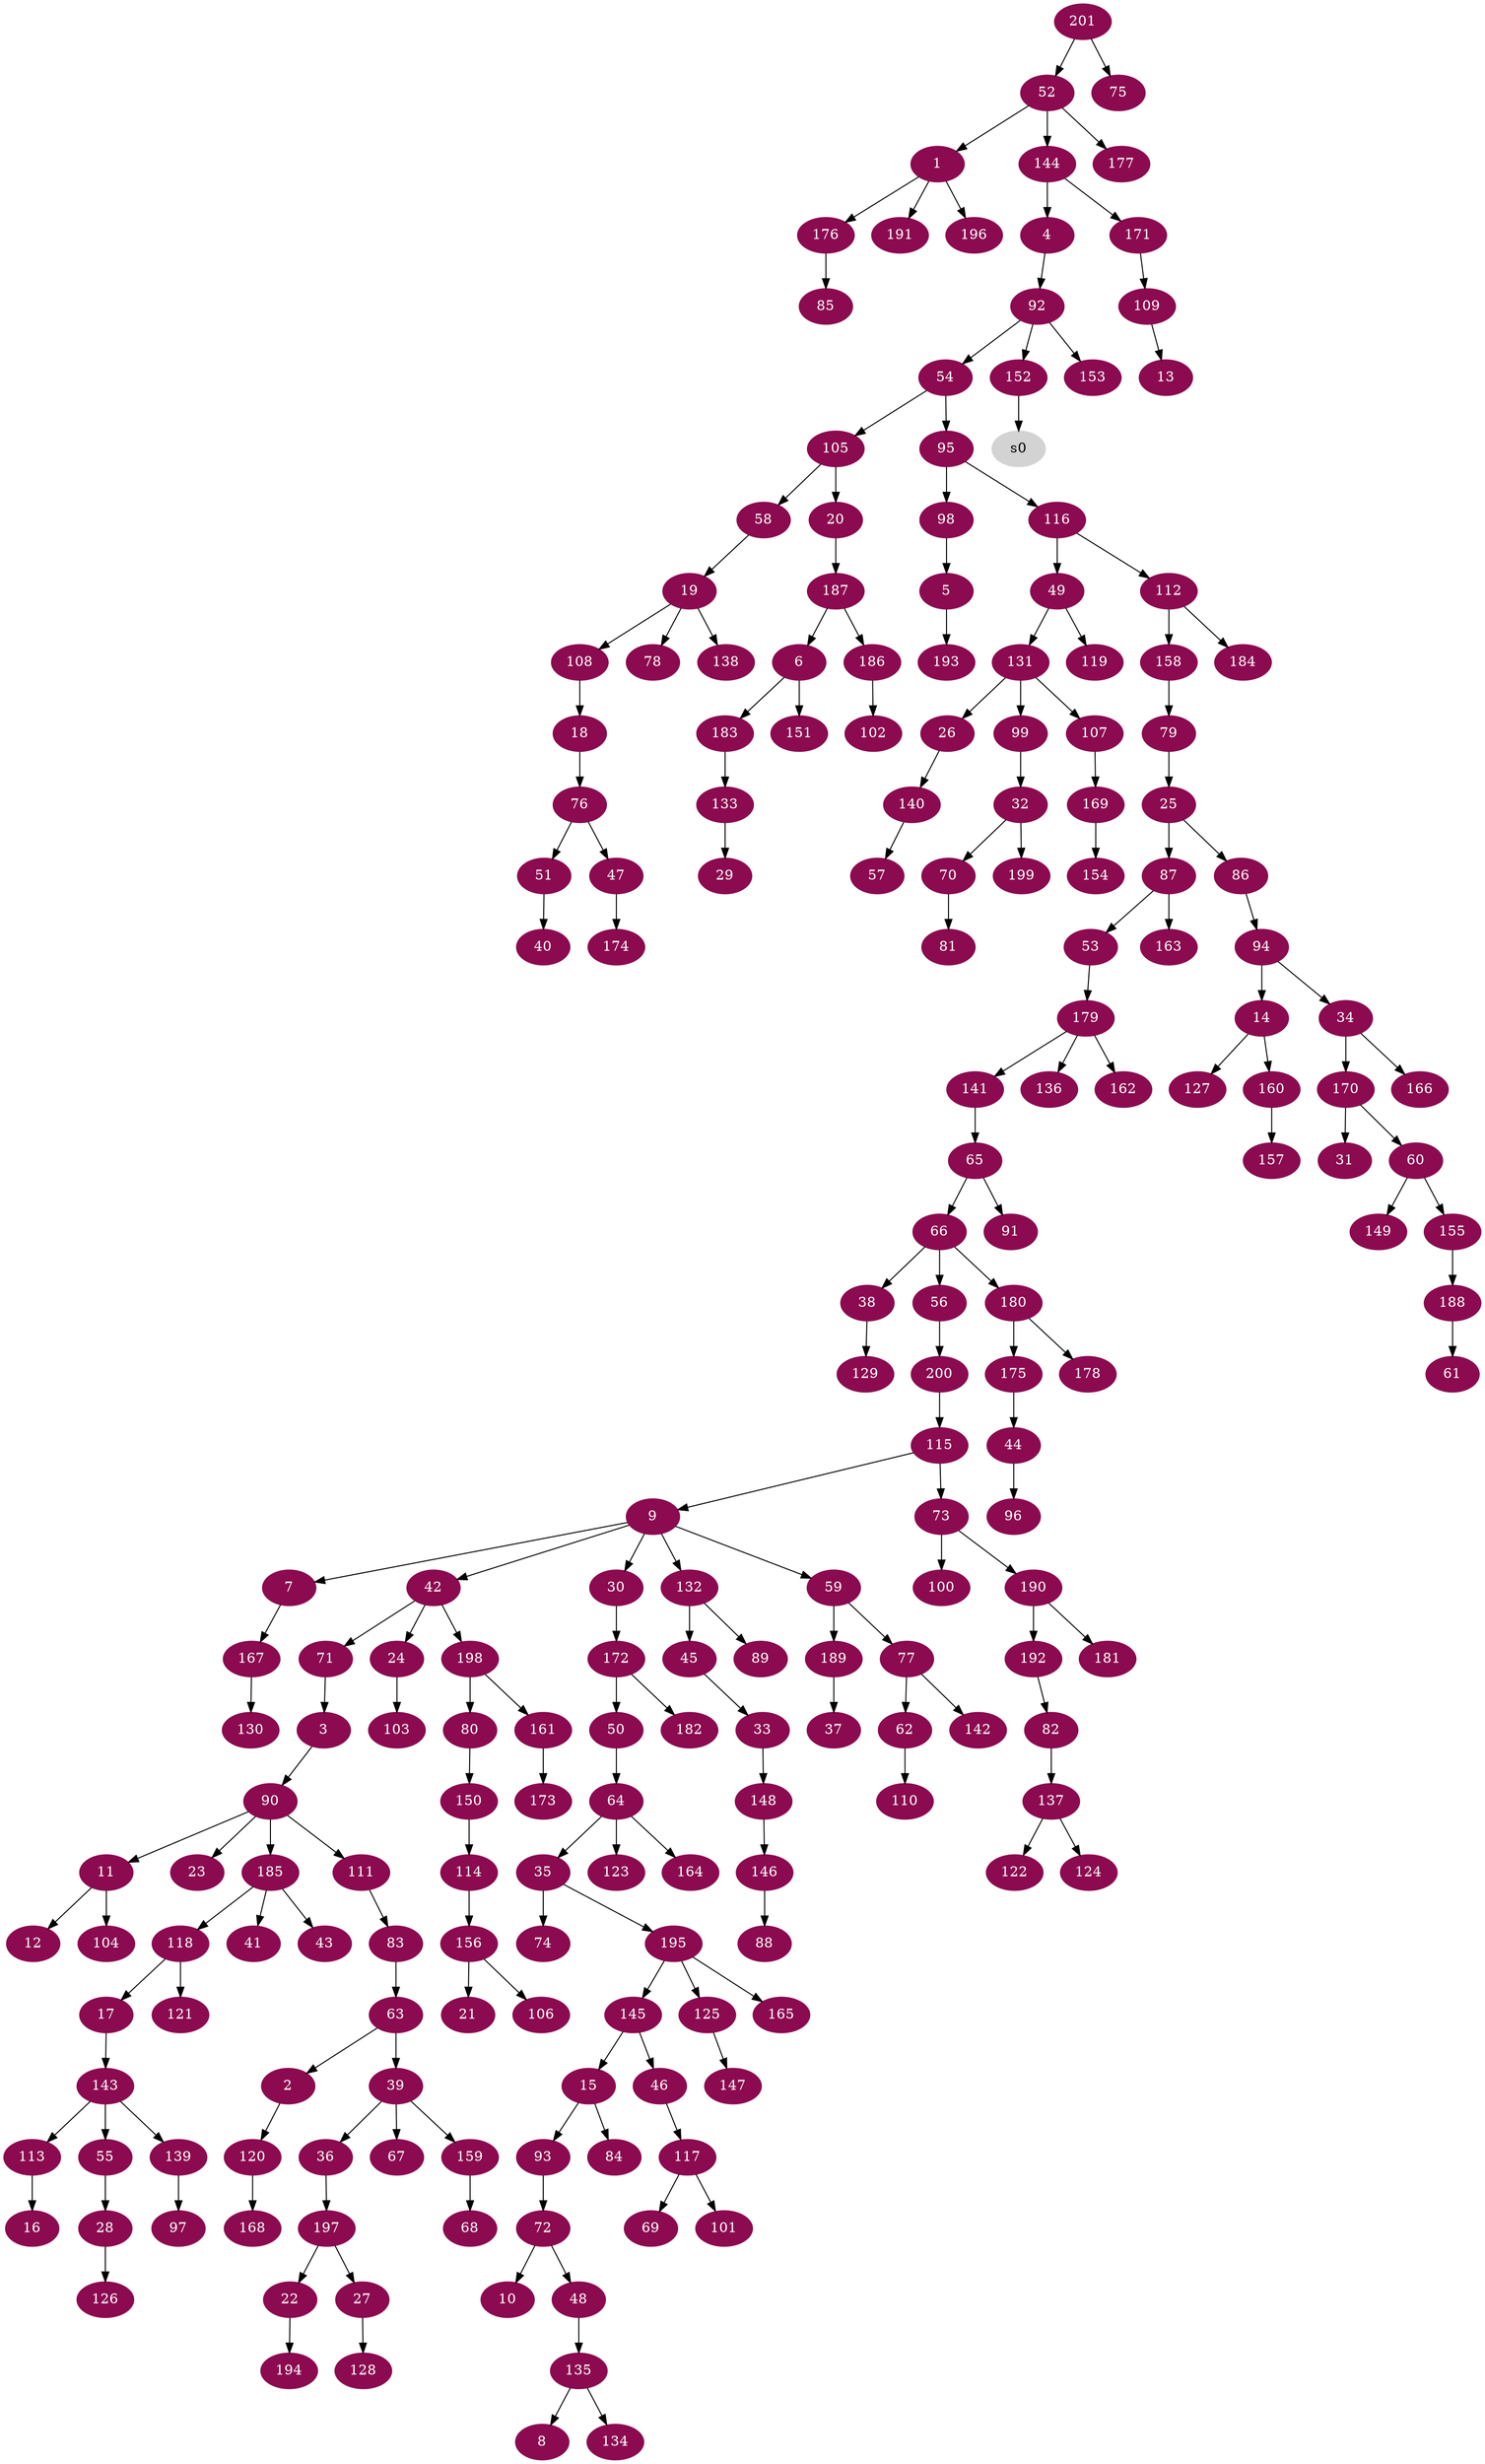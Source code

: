 digraph G {
node [color=deeppink4, style=filled, fontcolor=white];
52 -> 1;
63 -> 2;
71 -> 3;
144 -> 4;
98 -> 5;
187 -> 6;
9 -> 7;
135 -> 8;
115 -> 9;
72 -> 10;
90 -> 11;
11 -> 12;
109 -> 13;
94 -> 14;
145 -> 15;
113 -> 16;
118 -> 17;
108 -> 18;
58 -> 19;
105 -> 20;
156 -> 21;
197 -> 22;
90 -> 23;
42 -> 24;
79 -> 25;
131 -> 26;
197 -> 27;
55 -> 28;
133 -> 29;
9 -> 30;
170 -> 31;
99 -> 32;
45 -> 33;
94 -> 34;
64 -> 35;
39 -> 36;
189 -> 37;
66 -> 38;
63 -> 39;
51 -> 40;
185 -> 41;
9 -> 42;
185 -> 43;
175 -> 44;
132 -> 45;
145 -> 46;
76 -> 47;
72 -> 48;
116 -> 49;
172 -> 50;
76 -> 51;
201 -> 52;
87 -> 53;
92 -> 54;
143 -> 55;
66 -> 56;
140 -> 57;
105 -> 58;
9 -> 59;
170 -> 60;
188 -> 61;
77 -> 62;
83 -> 63;
50 -> 64;
141 -> 65;
65 -> 66;
39 -> 67;
159 -> 68;
117 -> 69;
32 -> 70;
42 -> 71;
93 -> 72;
115 -> 73;
35 -> 74;
201 -> 75;
18 -> 76;
59 -> 77;
19 -> 78;
158 -> 79;
198 -> 80;
70 -> 81;
192 -> 82;
111 -> 83;
15 -> 84;
176 -> 85;
25 -> 86;
25 -> 87;
146 -> 88;
132 -> 89;
3 -> 90;
65 -> 91;
4 -> 92;
15 -> 93;
86 -> 94;
54 -> 95;
44 -> 96;
139 -> 97;
95 -> 98;
131 -> 99;
73 -> 100;
117 -> 101;
186 -> 102;
24 -> 103;
11 -> 104;
54 -> 105;
156 -> 106;
131 -> 107;
19 -> 108;
171 -> 109;
62 -> 110;
90 -> 111;
116 -> 112;
143 -> 113;
150 -> 114;
200 -> 115;
95 -> 116;
46 -> 117;
185 -> 118;
49 -> 119;
2 -> 120;
118 -> 121;
137 -> 122;
64 -> 123;
137 -> 124;
195 -> 125;
28 -> 126;
14 -> 127;
27 -> 128;
38 -> 129;
167 -> 130;
49 -> 131;
9 -> 132;
183 -> 133;
135 -> 134;
48 -> 135;
179 -> 136;
82 -> 137;
19 -> 138;
143 -> 139;
26 -> 140;
179 -> 141;
77 -> 142;
17 -> 143;
52 -> 144;
195 -> 145;
148 -> 146;
125 -> 147;
33 -> 148;
60 -> 149;
80 -> 150;
6 -> 151;
92 -> 152;
92 -> 153;
169 -> 154;
60 -> 155;
114 -> 156;
160 -> 157;
112 -> 158;
39 -> 159;
14 -> 160;
198 -> 161;
179 -> 162;
87 -> 163;
64 -> 164;
195 -> 165;
34 -> 166;
7 -> 167;
120 -> 168;
107 -> 169;
34 -> 170;
144 -> 171;
30 -> 172;
161 -> 173;
47 -> 174;
180 -> 175;
1 -> 176;
52 -> 177;
180 -> 178;
53 -> 179;
66 -> 180;
190 -> 181;
172 -> 182;
6 -> 183;
112 -> 184;
90 -> 185;
187 -> 186;
20 -> 187;
155 -> 188;
59 -> 189;
73 -> 190;
1 -> 191;
190 -> 192;
5 -> 193;
22 -> 194;
35 -> 195;
1 -> 196;
36 -> 197;
42 -> 198;
32 -> 199;
56 -> 200;
node [color=lightgrey, style=filled, fontcolor=black];
152 -> s0;
}
